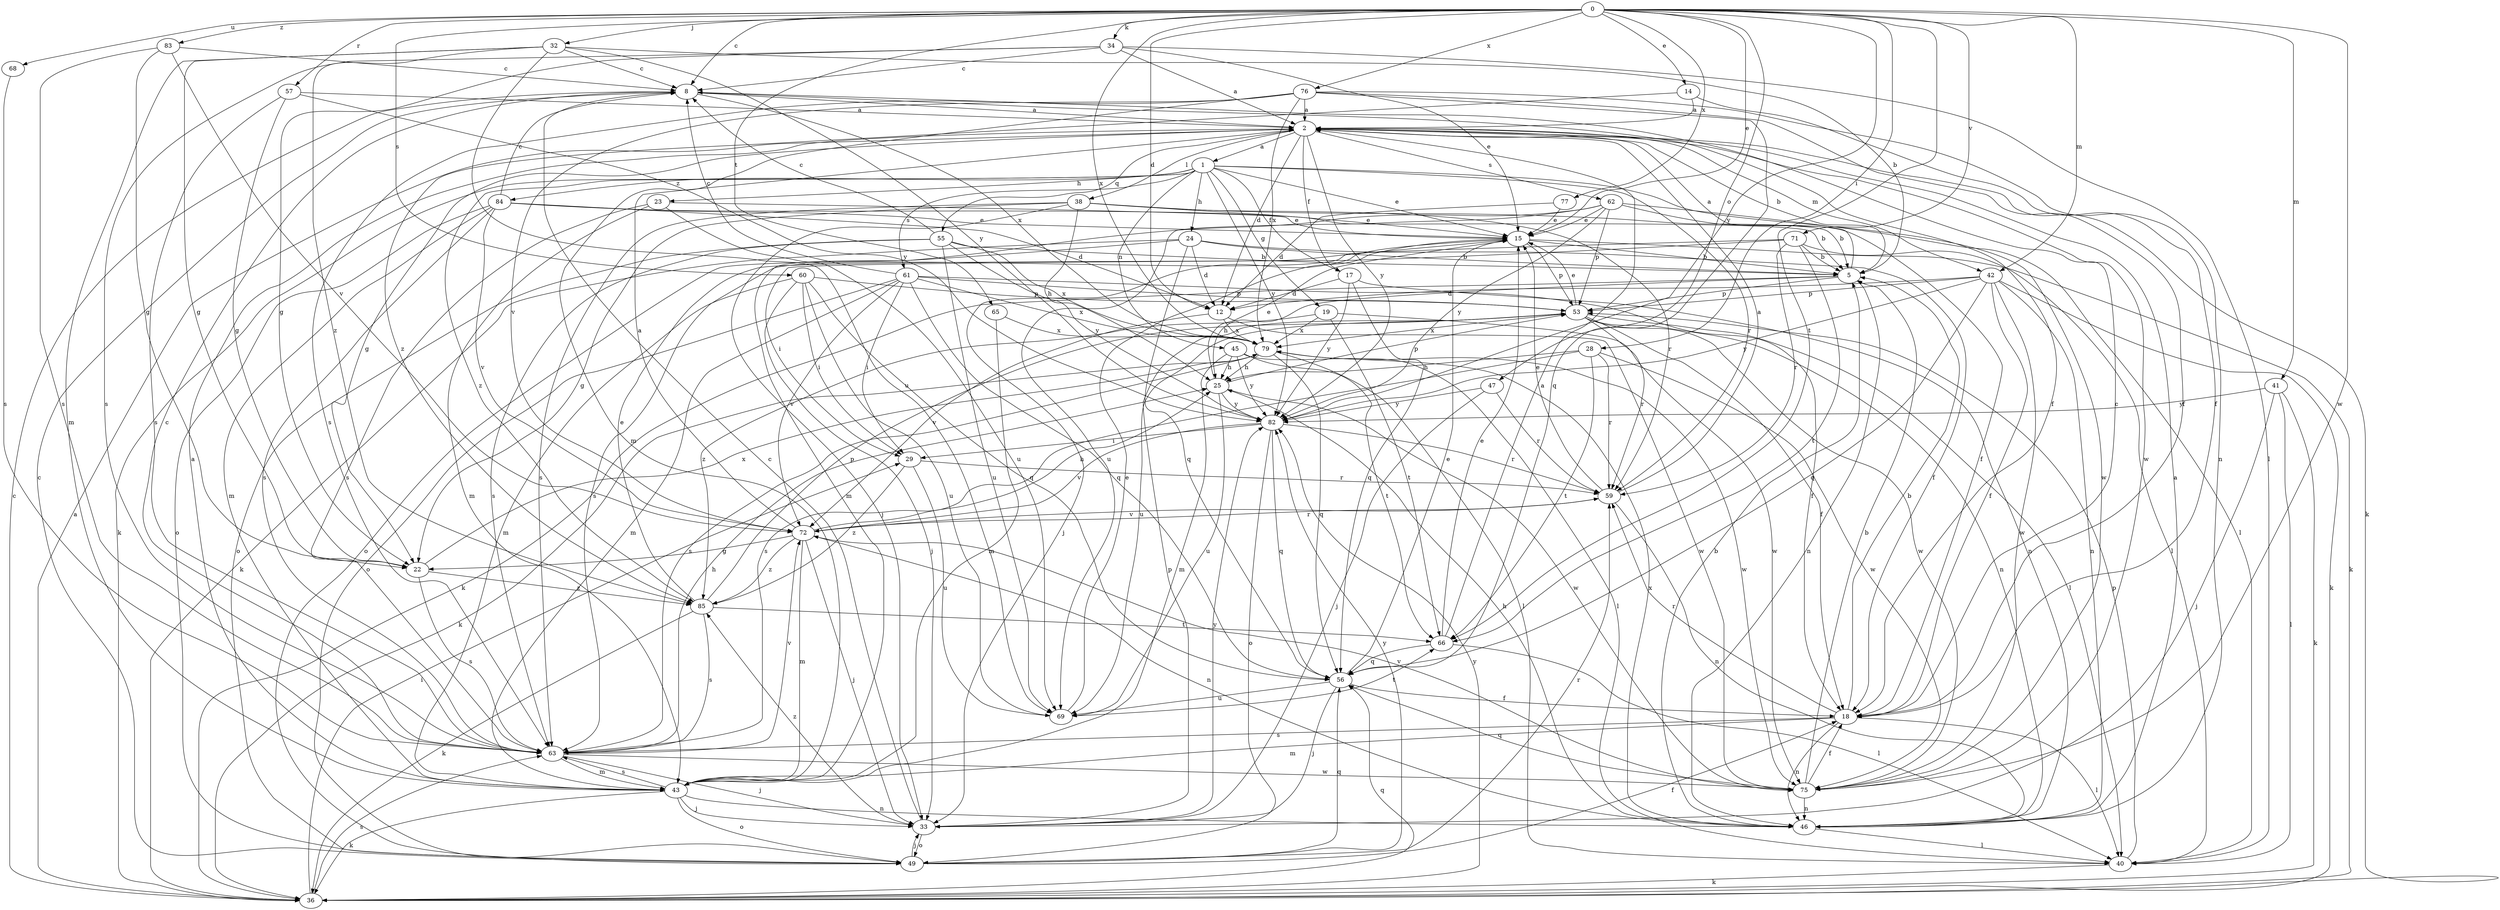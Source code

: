 strict digraph  {
0;
1;
2;
5;
8;
12;
14;
15;
17;
18;
19;
22;
23;
24;
25;
28;
29;
32;
33;
34;
36;
38;
40;
41;
42;
43;
45;
46;
47;
49;
53;
55;
56;
57;
59;
60;
61;
62;
63;
65;
66;
68;
69;
71;
72;
75;
76;
77;
79;
82;
83;
84;
85;
0 -> 8  [label=c];
0 -> 12  [label=d];
0 -> 14  [label=e];
0 -> 15  [label=e];
0 -> 28  [label=i];
0 -> 32  [label=j];
0 -> 34  [label=k];
0 -> 41  [label=m];
0 -> 42  [label=m];
0 -> 47  [label=o];
0 -> 57  [label=r];
0 -> 60  [label=s];
0 -> 65  [label=t];
0 -> 66  [label=t];
0 -> 68  [label=u];
0 -> 71  [label=v];
0 -> 75  [label=w];
0 -> 76  [label=x];
0 -> 77  [label=x];
0 -> 79  [label=x];
0 -> 82  [label=y];
0 -> 83  [label=z];
1 -> 15  [label=e];
1 -> 17  [label=f];
1 -> 19  [label=g];
1 -> 23  [label=h];
1 -> 24  [label=h];
1 -> 36  [label=k];
1 -> 45  [label=n];
1 -> 59  [label=r];
1 -> 61  [label=s];
1 -> 75  [label=w];
1 -> 82  [label=y];
1 -> 84  [label=z];
1 -> 85  [label=z];
2 -> 1  [label=a];
2 -> 5  [label=b];
2 -> 12  [label=d];
2 -> 17  [label=f];
2 -> 22  [label=g];
2 -> 36  [label=k];
2 -> 38  [label=l];
2 -> 42  [label=m];
2 -> 55  [label=q];
2 -> 62  [label=s];
2 -> 75  [label=w];
2 -> 82  [label=y];
5 -> 2  [label=a];
5 -> 25  [label=h];
5 -> 36  [label=k];
5 -> 46  [label=n];
5 -> 53  [label=p];
8 -> 2  [label=a];
8 -> 18  [label=f];
8 -> 79  [label=x];
12 -> 72  [label=v];
12 -> 75  [label=w];
12 -> 79  [label=x];
14 -> 2  [label=a];
14 -> 18  [label=f];
14 -> 85  [label=z];
15 -> 5  [label=b];
15 -> 33  [label=j];
15 -> 36  [label=k];
15 -> 53  [label=p];
17 -> 12  [label=d];
17 -> 46  [label=n];
17 -> 56  [label=q];
17 -> 82  [label=y];
18 -> 5  [label=b];
18 -> 8  [label=c];
18 -> 40  [label=l];
18 -> 43  [label=m];
18 -> 46  [label=n];
18 -> 59  [label=r];
18 -> 63  [label=s];
19 -> 66  [label=t];
19 -> 75  [label=w];
19 -> 79  [label=x];
19 -> 85  [label=z];
22 -> 63  [label=s];
22 -> 79  [label=x];
22 -> 85  [label=z];
23 -> 15  [label=e];
23 -> 43  [label=m];
23 -> 63  [label=s];
23 -> 69  [label=u];
24 -> 5  [label=b];
24 -> 12  [label=d];
24 -> 18  [label=f];
24 -> 36  [label=k];
24 -> 49  [label=o];
24 -> 56  [label=q];
25 -> 15  [label=e];
25 -> 53  [label=p];
25 -> 69  [label=u];
25 -> 75  [label=w];
25 -> 82  [label=y];
28 -> 25  [label=h];
28 -> 59  [label=r];
28 -> 63  [label=s];
28 -> 66  [label=t];
28 -> 75  [label=w];
29 -> 59  [label=r];
29 -> 69  [label=u];
29 -> 85  [label=z];
32 -> 5  [label=b];
32 -> 8  [label=c];
32 -> 22  [label=g];
32 -> 43  [label=m];
32 -> 69  [label=u];
32 -> 82  [label=y];
32 -> 85  [label=z];
33 -> 8  [label=c];
33 -> 49  [label=o];
33 -> 53  [label=p];
33 -> 82  [label=y];
33 -> 85  [label=z];
34 -> 2  [label=a];
34 -> 8  [label=c];
34 -> 15  [label=e];
34 -> 22  [label=g];
34 -> 40  [label=l];
34 -> 63  [label=s];
36 -> 2  [label=a];
36 -> 8  [label=c];
36 -> 29  [label=i];
36 -> 56  [label=q];
36 -> 63  [label=s];
36 -> 82  [label=y];
38 -> 5  [label=b];
38 -> 15  [label=e];
38 -> 22  [label=g];
38 -> 25  [label=h];
38 -> 33  [label=j];
38 -> 59  [label=r];
38 -> 63  [label=s];
40 -> 36  [label=k];
40 -> 53  [label=p];
41 -> 33  [label=j];
41 -> 36  [label=k];
41 -> 40  [label=l];
41 -> 82  [label=y];
42 -> 12  [label=d];
42 -> 18  [label=f];
42 -> 36  [label=k];
42 -> 46  [label=n];
42 -> 53  [label=p];
42 -> 56  [label=q];
42 -> 75  [label=w];
42 -> 82  [label=y];
43 -> 2  [label=a];
43 -> 33  [label=j];
43 -> 36  [label=k];
43 -> 46  [label=n];
43 -> 49  [label=o];
43 -> 63  [label=s];
45 -> 25  [label=h];
45 -> 40  [label=l];
45 -> 43  [label=m];
45 -> 66  [label=t];
45 -> 82  [label=y];
46 -> 2  [label=a];
46 -> 5  [label=b];
46 -> 25  [label=h];
46 -> 40  [label=l];
46 -> 79  [label=x];
47 -> 33  [label=j];
47 -> 59  [label=r];
47 -> 82  [label=y];
49 -> 8  [label=c];
49 -> 18  [label=f];
49 -> 33  [label=j];
49 -> 56  [label=q];
49 -> 59  [label=r];
49 -> 82  [label=y];
53 -> 15  [label=e];
53 -> 18  [label=f];
53 -> 40  [label=l];
53 -> 46  [label=n];
53 -> 59  [label=r];
53 -> 69  [label=u];
53 -> 75  [label=w];
53 -> 79  [label=x];
55 -> 5  [label=b];
55 -> 8  [label=c];
55 -> 49  [label=o];
55 -> 63  [label=s];
55 -> 69  [label=u];
55 -> 79  [label=x];
55 -> 82  [label=y];
56 -> 15  [label=e];
56 -> 18  [label=f];
56 -> 33  [label=j];
56 -> 69  [label=u];
57 -> 2  [label=a];
57 -> 22  [label=g];
57 -> 63  [label=s];
57 -> 82  [label=y];
59 -> 2  [label=a];
59 -> 15  [label=e];
59 -> 46  [label=n];
59 -> 72  [label=v];
60 -> 29  [label=i];
60 -> 33  [label=j];
60 -> 43  [label=m];
60 -> 53  [label=p];
60 -> 56  [label=q];
60 -> 69  [label=u];
61 -> 8  [label=c];
61 -> 18  [label=f];
61 -> 29  [label=i];
61 -> 43  [label=m];
61 -> 49  [label=o];
61 -> 53  [label=p];
61 -> 56  [label=q];
61 -> 72  [label=v];
61 -> 79  [label=x];
62 -> 15  [label=e];
62 -> 18  [label=f];
62 -> 40  [label=l];
62 -> 43  [label=m];
62 -> 53  [label=p];
62 -> 69  [label=u];
62 -> 82  [label=y];
63 -> 8  [label=c];
63 -> 25  [label=h];
63 -> 33  [label=j];
63 -> 43  [label=m];
63 -> 72  [label=v];
63 -> 75  [label=w];
65 -> 43  [label=m];
65 -> 79  [label=x];
66 -> 2  [label=a];
66 -> 15  [label=e];
66 -> 40  [label=l];
66 -> 56  [label=q];
68 -> 63  [label=s];
69 -> 15  [label=e];
69 -> 66  [label=t];
71 -> 5  [label=b];
71 -> 29  [label=i];
71 -> 40  [label=l];
71 -> 59  [label=r];
71 -> 63  [label=s];
71 -> 66  [label=t];
72 -> 2  [label=a];
72 -> 22  [label=g];
72 -> 25  [label=h];
72 -> 33  [label=j];
72 -> 43  [label=m];
72 -> 46  [label=n];
72 -> 59  [label=r];
72 -> 85  [label=z];
75 -> 5  [label=b];
75 -> 18  [label=f];
75 -> 46  [label=n];
75 -> 56  [label=q];
75 -> 72  [label=v];
76 -> 2  [label=a];
76 -> 18  [label=f];
76 -> 43  [label=m];
76 -> 46  [label=n];
76 -> 56  [label=q];
76 -> 63  [label=s];
76 -> 72  [label=v];
76 -> 79  [label=x];
77 -> 12  [label=d];
77 -> 15  [label=e];
79 -> 25  [label=h];
79 -> 36  [label=k];
79 -> 40  [label=l];
79 -> 56  [label=q];
79 -> 63  [label=s];
79 -> 75  [label=w];
82 -> 29  [label=i];
82 -> 49  [label=o];
82 -> 56  [label=q];
82 -> 59  [label=r];
82 -> 72  [label=v];
83 -> 8  [label=c];
83 -> 22  [label=g];
83 -> 63  [label=s];
83 -> 72  [label=v];
84 -> 5  [label=b];
84 -> 8  [label=c];
84 -> 12  [label=d];
84 -> 15  [label=e];
84 -> 43  [label=m];
84 -> 49  [label=o];
84 -> 63  [label=s];
84 -> 72  [label=v];
85 -> 15  [label=e];
85 -> 36  [label=k];
85 -> 53  [label=p];
85 -> 63  [label=s];
85 -> 66  [label=t];
}
